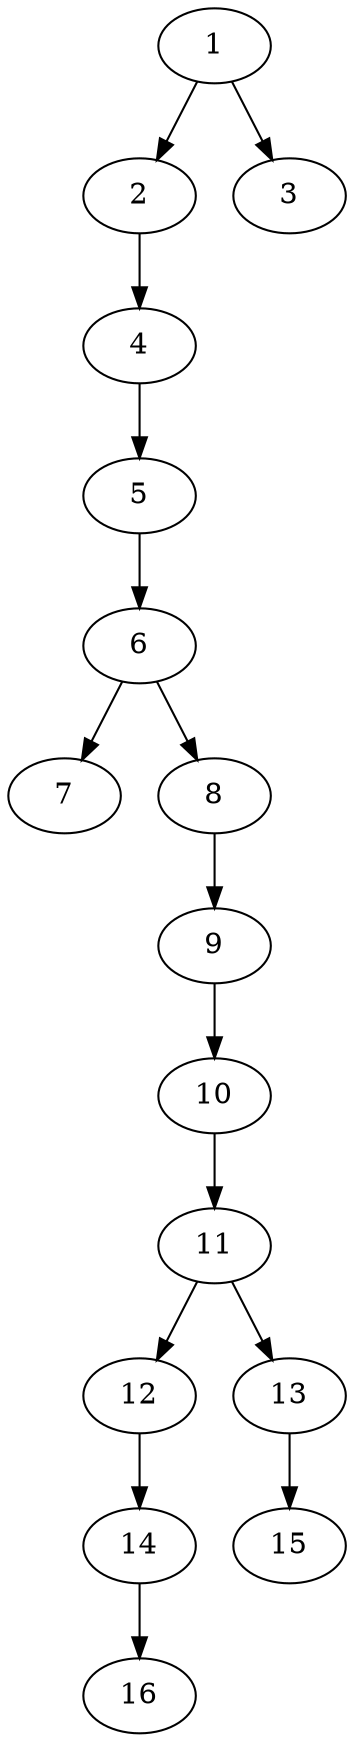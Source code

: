 // DAG (tier=1-easy, mode=data, n=16, ccr=0.323, fat=0.368, density=0.299, regular=0.632, jump=0.067, mindata=1048576, maxdata=8388608)
// DAG automatically generated by daggen at Sun Aug 24 16:33:33 2025
// /home/ermia/Project/Environments/daggen/bin/daggen --dot --ccr 0.323 --fat 0.368 --regular 0.632 --density 0.299 --jump 0.067 --mindata 1048576 --maxdata 8388608 -n 16 
digraph G {
  1 [size="8209156750180352000", alpha="0.17", expect_size="4104578375090176000"]
  1 -> 2 [size ="32555348787200"]
  1 -> 3 [size ="32555348787200"]
  2 [size="13282882643430756", alpha="0.10", expect_size="6641441321715378"]
  2 -> 4 [size ="223524895588352"]
  3 [size="119693512239770928", alpha="0.04", expect_size="59846756119885464"]
  4 [size="66325466450229198848", alpha="0.06", expect_size="33162733225114599424"]
  4 -> 5 [size ="131082141827072"]
  5 [size="82135887403548672000", alpha="0.11", expect_size="41067943701774336000"]
  5 -> 6 [size ="151162925875200"]
  6 [size="24293160772273800", alpha="0.20", expect_size="12146580386136900"]
  6 -> 7 [size ="526187180851200"]
  6 -> 8 [size ="526187180851200"]
  7 [size="41498785055175081984", alpha="0.10", expect_size="20749392527587540992"]
  8 [size="156263339863834624000", alpha="0.14", expect_size="78131669931917312000"]
  8 -> 9 [size ="232092650700800"]
  9 [size="442429976007188928", alpha="0.05", expect_size="221214988003594464"]
  9 -> 10 [size ="296279334715392"]
  10 [size="52384825187065921536", alpha="0.13", expect_size="26192412593532960768"]
  10 -> 11 [size ="112002311651328"]
  11 [size="75516521580628112", alpha="0.12", expect_size="37758260790314056"]
  11 -> 12 [size ="53228746047488"]
  11 -> 13 [size ="53228746047488"]
  12 [size="266699990342821740544", alpha="0.04", expect_size="133349995171410870272"]
  12 -> 14 [size ="331465745235968"]
  13 [size="132374030430756667392", alpha="0.10", expect_size="66187015215378333696"]
  13 -> 15 [size ="207790257733632"]
  14 [size="3009549386946797", alpha="0.11", expect_size="1504774693473398"]
  14 -> 16 [size ="58908999680000"]
  15 [size="378809419112019656704", alpha="0.09", expect_size="189404709556009828352"]
  16 [size="241569740384378688", alpha="0.00", expect_size="120784870192189344"]
}